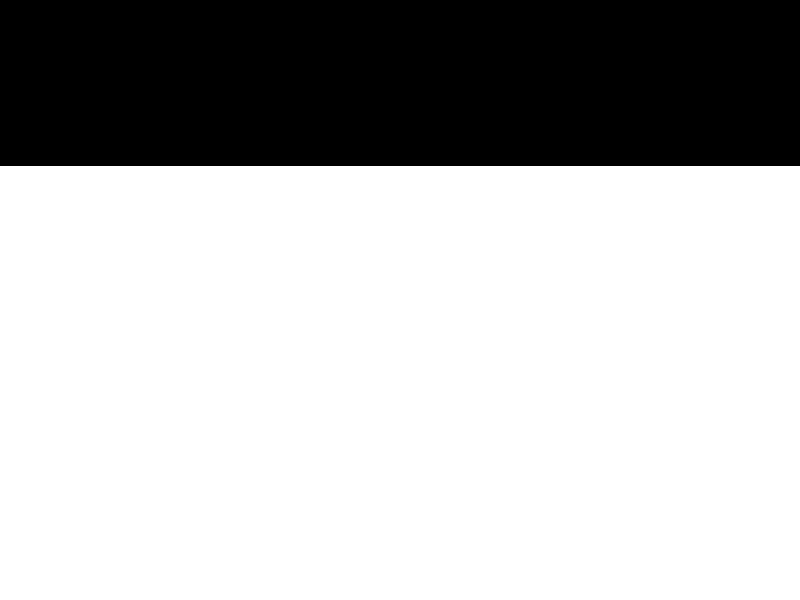 light_source {
  0*x
  color rgb 1.0
  area_light
  <8, 0, 0> <0, 0, 8>
  6, 4
  adaptive 3
  translate <0, 0, -10>
}


camera {	
	location <0, 20, -60>		           
	look_at <20-(50),5,0>       
	rotate <0,-90+(180),0>
}


plane {
  y, 
  -30.0 
  hollow on 
  pigment { rgb 1 }
} 
